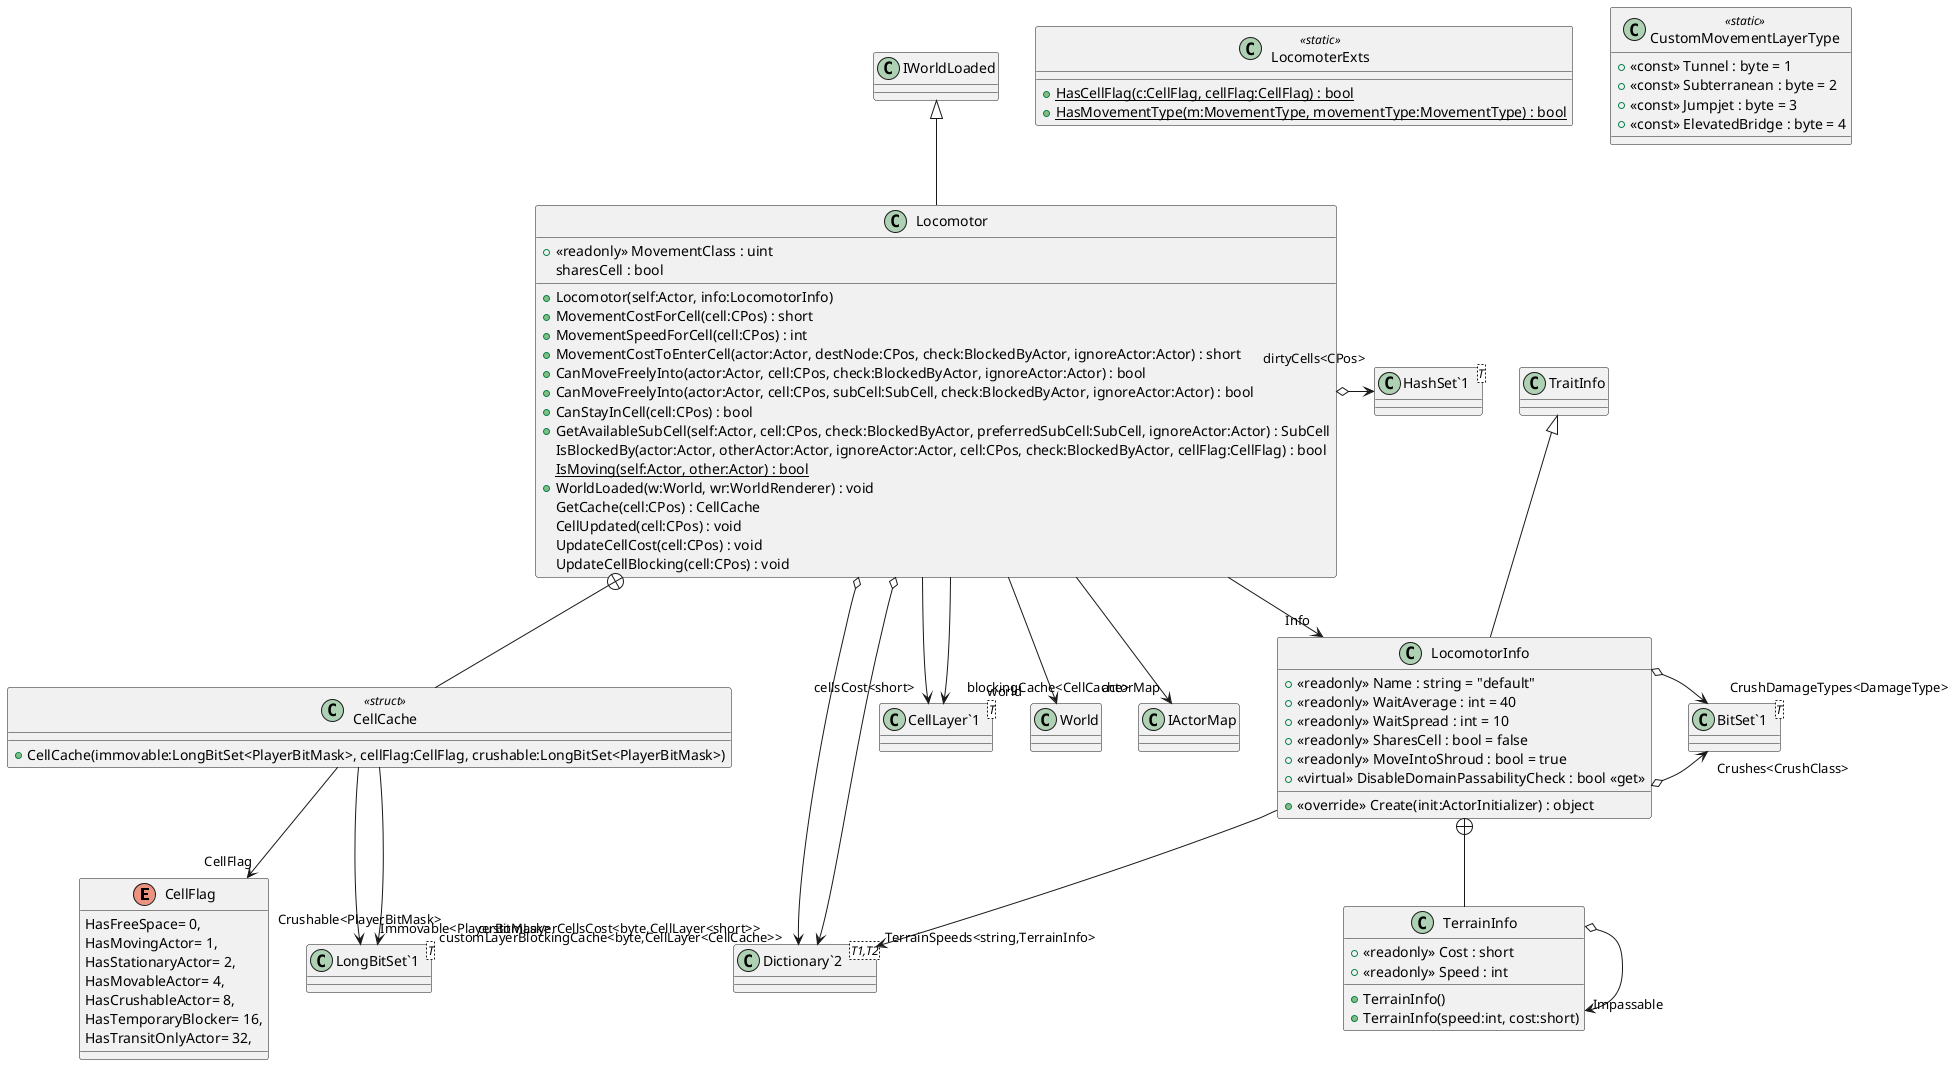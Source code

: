 @startuml
enum CellFlag {
    HasFreeSpace= 0,
    HasMovingActor= 1,
    HasStationaryActor= 2,
    HasMovableActor= 4,
    HasCrushableActor= 8,
    HasTemporaryBlocker= 16,
    HasTransitOnlyActor= 32,
}
class LocomoterExts <<static>> {
    + {static} HasCellFlag(c:CellFlag, cellFlag:CellFlag) : bool
    + {static} HasMovementType(m:MovementType, movementType:MovementType) : bool
}
class CustomMovementLayerType <<static>> {
    + <<const>> Tunnel : byte = 1
    + <<const>> Subterranean : byte = 2
    + <<const>> Jumpjet : byte = 3
    + <<const>> ElevatedBridge : byte = 4
}
class LocomotorInfo {
    + <<readonly>> Name : string = "default"
    + <<readonly>> WaitAverage : int = 40
    + <<readonly>> WaitSpread : int = 10
    + <<readonly>> SharesCell : bool = false
    + <<readonly>> MoveIntoShroud : bool = true
    + <<virtual>> DisableDomainPassabilityCheck : bool <<get>>
    + <<override>> Create(init:ActorInitializer) : object
}
class Locomotor {
    + <<readonly>> MovementClass : uint
    sharesCell : bool
    + Locomotor(self:Actor, info:LocomotorInfo)
    + MovementCostForCell(cell:CPos) : short
    + MovementSpeedForCell(cell:CPos) : int
    + MovementCostToEnterCell(actor:Actor, destNode:CPos, check:BlockedByActor, ignoreActor:Actor) : short
    + CanMoveFreelyInto(actor:Actor, cell:CPos, check:BlockedByActor, ignoreActor:Actor) : bool
    + CanMoveFreelyInto(actor:Actor, cell:CPos, subCell:SubCell, check:BlockedByActor, ignoreActor:Actor) : bool
    + CanStayInCell(cell:CPos) : bool
    + GetAvailableSubCell(self:Actor, cell:CPos, check:BlockedByActor, preferredSubCell:SubCell, ignoreActor:Actor) : SubCell
    IsBlockedBy(actor:Actor, otherActor:Actor, ignoreActor:Actor, cell:CPos, check:BlockedByActor, cellFlag:CellFlag) : bool
    {static} IsMoving(self:Actor, other:Actor) : bool
    + WorldLoaded(w:World, wr:WorldRenderer) : void
    GetCache(cell:CPos) : CellCache
    CellUpdated(cell:CPos) : void
    UpdateCellCost(cell:CPos) : void
    UpdateCellBlocking(cell:CPos) : void
}
class "BitSet`1"<T> {
}
class "Dictionary`2"<T1,T2> {
}
class TerrainInfo {
    + <<readonly>> Cost : short
    + <<readonly>> Speed : int
    + TerrainInfo()
    + TerrainInfo(speed:int, cost:short)
}
class CellCache <<struct>> {
    + CellCache(immovable:LongBitSet<PlayerBitMask>, cellFlag:CellFlag, crushable:LongBitSet<PlayerBitMask>)
}
class "CellLayer`1"<T> {
}
class "HashSet`1"<T> {
}
class "LongBitSet`1"<T> {
}
TraitInfo <|-- LocomotorInfo
LocomotorInfo o-> "Crushes<CrushClass>" "BitSet`1"
LocomotorInfo o-> "CrushDamageTypes<DamageType>" "BitSet`1"
LocomotorInfo --> "TerrainSpeeds<string,TerrainInfo>" "Dictionary`2"
IWorldLoaded <|-- Locomotor
Locomotor --> "Info" LocomotorInfo
Locomotor --> "cellsCost<short>" "CellLayer`1"
Locomotor --> "blockingCache<CellCache>" "CellLayer`1"
Locomotor o-> "customLayerCellsCost<byte,CellLayer<short>>" "Dictionary`2"
Locomotor o-> "customLayerBlockingCache<byte,CellLayer<CellCache>>" "Dictionary`2"
Locomotor --> "world" World
Locomotor o-> "dirtyCells<CPos>" "HashSet`1"
Locomotor --> "actorMap" IActorMap
LocomotorInfo +-- TerrainInfo
TerrainInfo o-> "Impassable" TerrainInfo
Locomotor +-- CellCache
CellCache --> "Immovable<PlayerBitMask>" "LongBitSet`1"
CellCache --> "Crushable<PlayerBitMask>" "LongBitSet`1"
CellCache --> "CellFlag" CellFlag
@enduml
